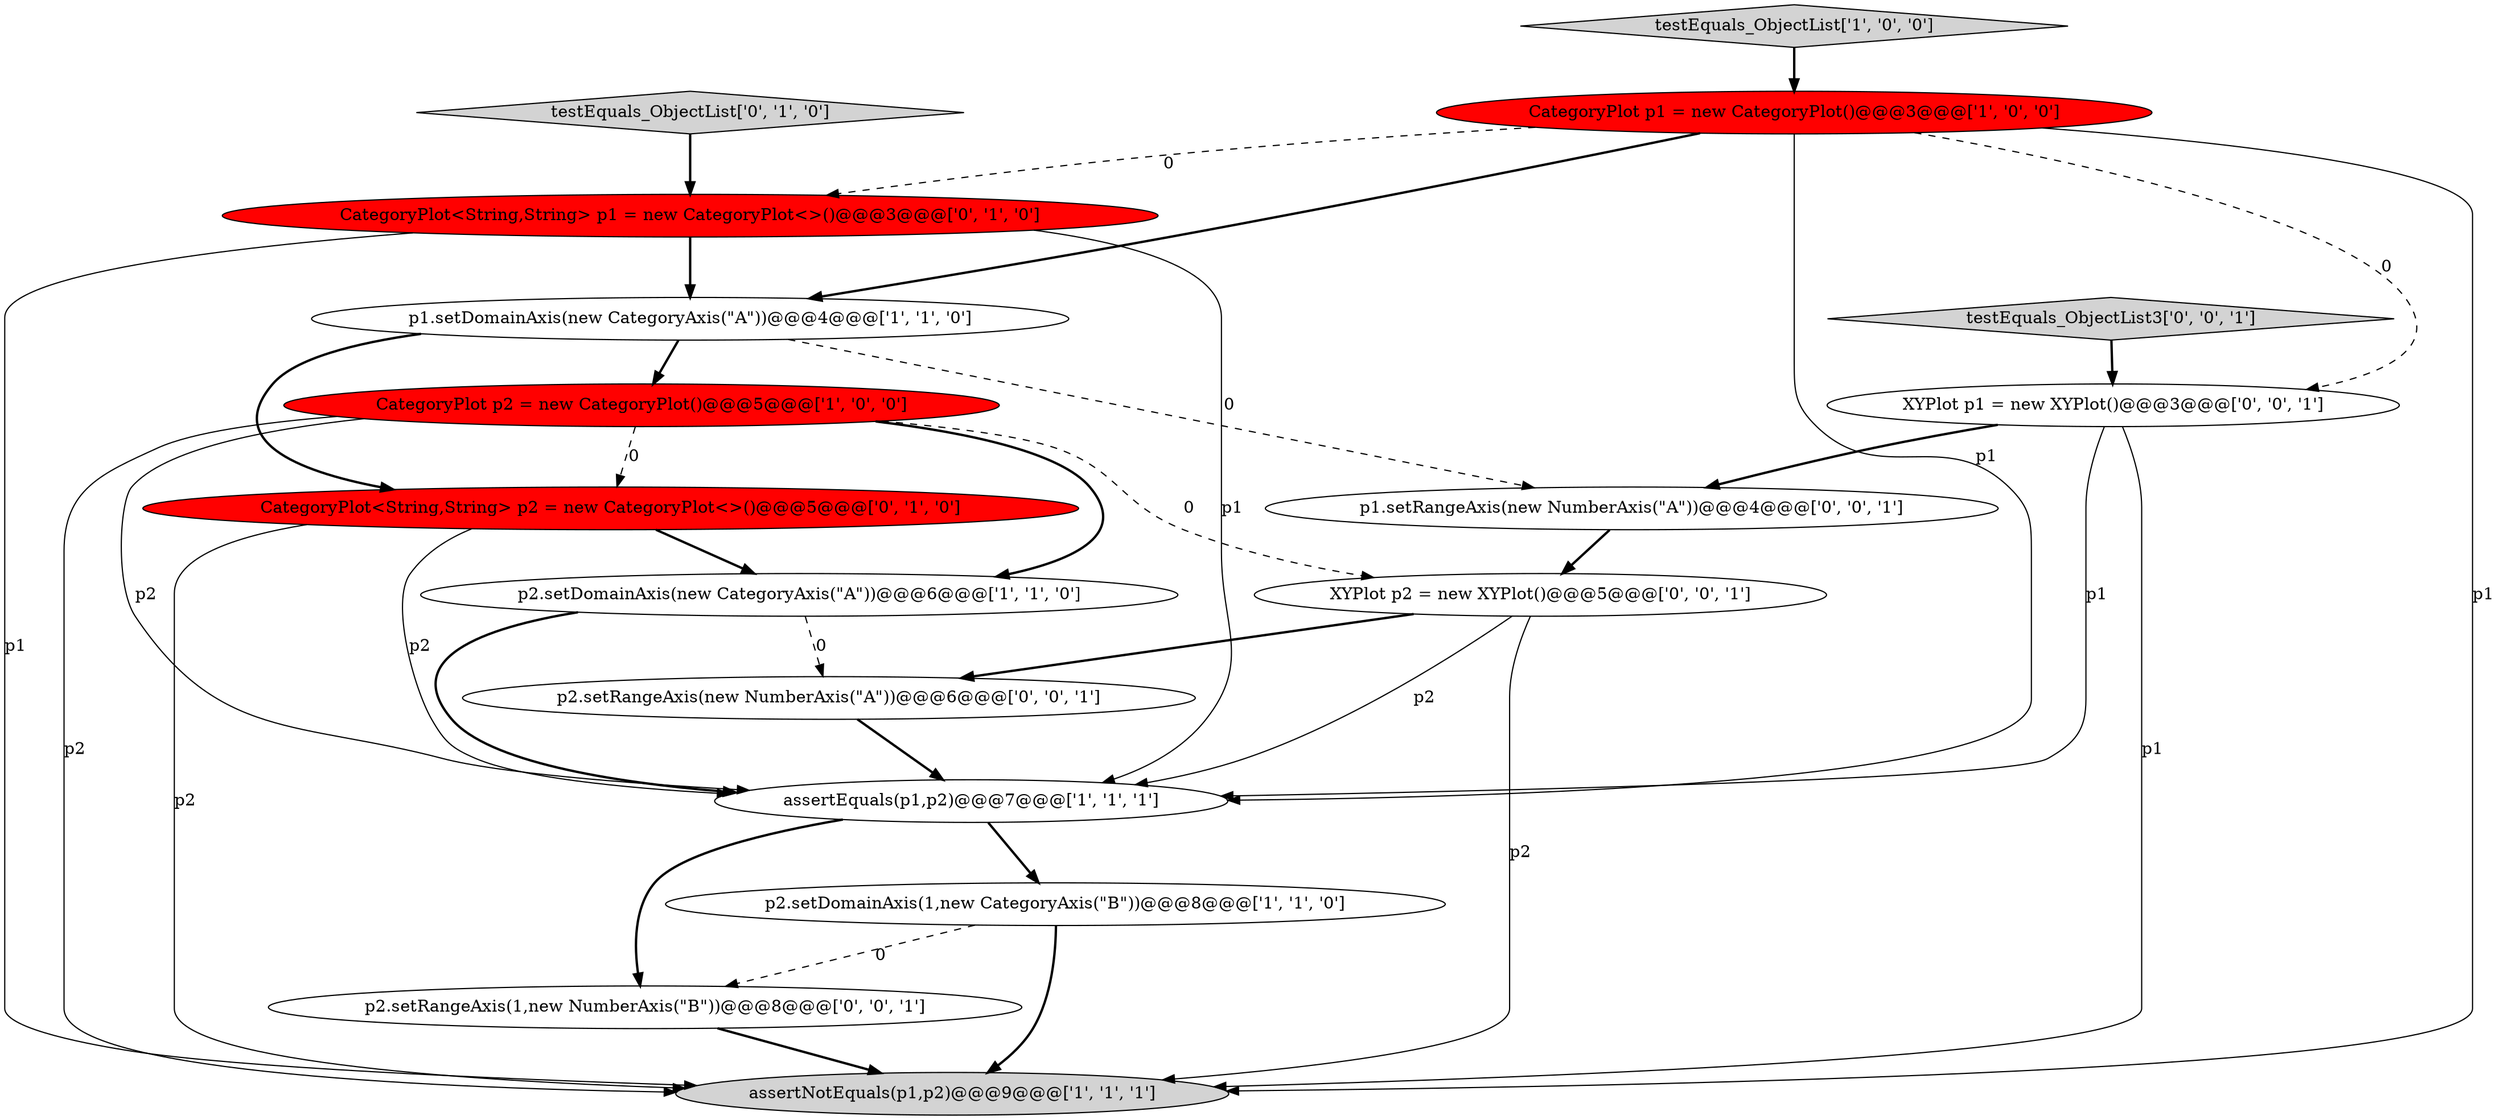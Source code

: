 digraph {
13 [style = filled, label = "testEquals_ObjectList3['0', '0', '1']", fillcolor = lightgray, shape = diamond image = "AAA0AAABBB3BBB"];
6 [style = filled, label = "p2.setDomainAxis(new CategoryAxis(\"A\"))@@@6@@@['1', '1', '0']", fillcolor = white, shape = ellipse image = "AAA0AAABBB1BBB"];
0 [style = filled, label = "p1.setDomainAxis(new CategoryAxis(\"A\"))@@@4@@@['1', '1', '0']", fillcolor = white, shape = ellipse image = "AAA0AAABBB1BBB"];
9 [style = filled, label = "CategoryPlot<String,String> p2 = new CategoryPlot<>()@@@5@@@['0', '1', '0']", fillcolor = red, shape = ellipse image = "AAA1AAABBB2BBB"];
11 [style = filled, label = "p1.setRangeAxis(new NumberAxis(\"A\"))@@@4@@@['0', '0', '1']", fillcolor = white, shape = ellipse image = "AAA0AAABBB3BBB"];
14 [style = filled, label = "p2.setRangeAxis(1,new NumberAxis(\"B\"))@@@8@@@['0', '0', '1']", fillcolor = white, shape = ellipse image = "AAA0AAABBB3BBB"];
7 [style = filled, label = "testEquals_ObjectList['1', '0', '0']", fillcolor = lightgray, shape = diamond image = "AAA0AAABBB1BBB"];
16 [style = filled, label = "p2.setRangeAxis(new NumberAxis(\"A\"))@@@6@@@['0', '0', '1']", fillcolor = white, shape = ellipse image = "AAA0AAABBB3BBB"];
10 [style = filled, label = "testEquals_ObjectList['0', '1', '0']", fillcolor = lightgray, shape = diamond image = "AAA0AAABBB2BBB"];
15 [style = filled, label = "XYPlot p1 = new XYPlot()@@@3@@@['0', '0', '1']", fillcolor = white, shape = ellipse image = "AAA0AAABBB3BBB"];
1 [style = filled, label = "CategoryPlot p1 = new CategoryPlot()@@@3@@@['1', '0', '0']", fillcolor = red, shape = ellipse image = "AAA1AAABBB1BBB"];
8 [style = filled, label = "CategoryPlot<String,String> p1 = new CategoryPlot<>()@@@3@@@['0', '1', '0']", fillcolor = red, shape = ellipse image = "AAA1AAABBB2BBB"];
12 [style = filled, label = "XYPlot p2 = new XYPlot()@@@5@@@['0', '0', '1']", fillcolor = white, shape = ellipse image = "AAA0AAABBB3BBB"];
2 [style = filled, label = "assertEquals(p1,p2)@@@7@@@['1', '1', '1']", fillcolor = white, shape = ellipse image = "AAA0AAABBB1BBB"];
5 [style = filled, label = "CategoryPlot p2 = new CategoryPlot()@@@5@@@['1', '0', '0']", fillcolor = red, shape = ellipse image = "AAA1AAABBB1BBB"];
3 [style = filled, label = "assertNotEquals(p1,p2)@@@9@@@['1', '1', '1']", fillcolor = lightgray, shape = ellipse image = "AAA0AAABBB1BBB"];
4 [style = filled, label = "p2.setDomainAxis(1,new CategoryAxis(\"B\"))@@@8@@@['1', '1', '0']", fillcolor = white, shape = ellipse image = "AAA0AAABBB1BBB"];
14->3 [style = bold, label=""];
4->3 [style = bold, label=""];
15->3 [style = solid, label="p1"];
8->2 [style = solid, label="p1"];
0->9 [style = bold, label=""];
9->3 [style = solid, label="p2"];
5->12 [style = dashed, label="0"];
7->1 [style = bold, label=""];
1->15 [style = dashed, label="0"];
5->9 [style = dashed, label="0"];
11->12 [style = bold, label=""];
12->2 [style = solid, label="p2"];
12->16 [style = bold, label=""];
1->0 [style = bold, label=""];
5->3 [style = solid, label="p2"];
0->11 [style = dashed, label="0"];
16->2 [style = bold, label=""];
2->4 [style = bold, label=""];
8->3 [style = solid, label="p1"];
1->3 [style = solid, label="p1"];
9->6 [style = bold, label=""];
6->2 [style = bold, label=""];
8->0 [style = bold, label=""];
9->2 [style = solid, label="p2"];
6->16 [style = dashed, label="0"];
5->6 [style = bold, label=""];
10->8 [style = bold, label=""];
15->11 [style = bold, label=""];
15->2 [style = solid, label="p1"];
2->14 [style = bold, label=""];
1->8 [style = dashed, label="0"];
4->14 [style = dashed, label="0"];
13->15 [style = bold, label=""];
12->3 [style = solid, label="p2"];
5->2 [style = solid, label="p2"];
1->2 [style = solid, label="p1"];
0->5 [style = bold, label=""];
}
